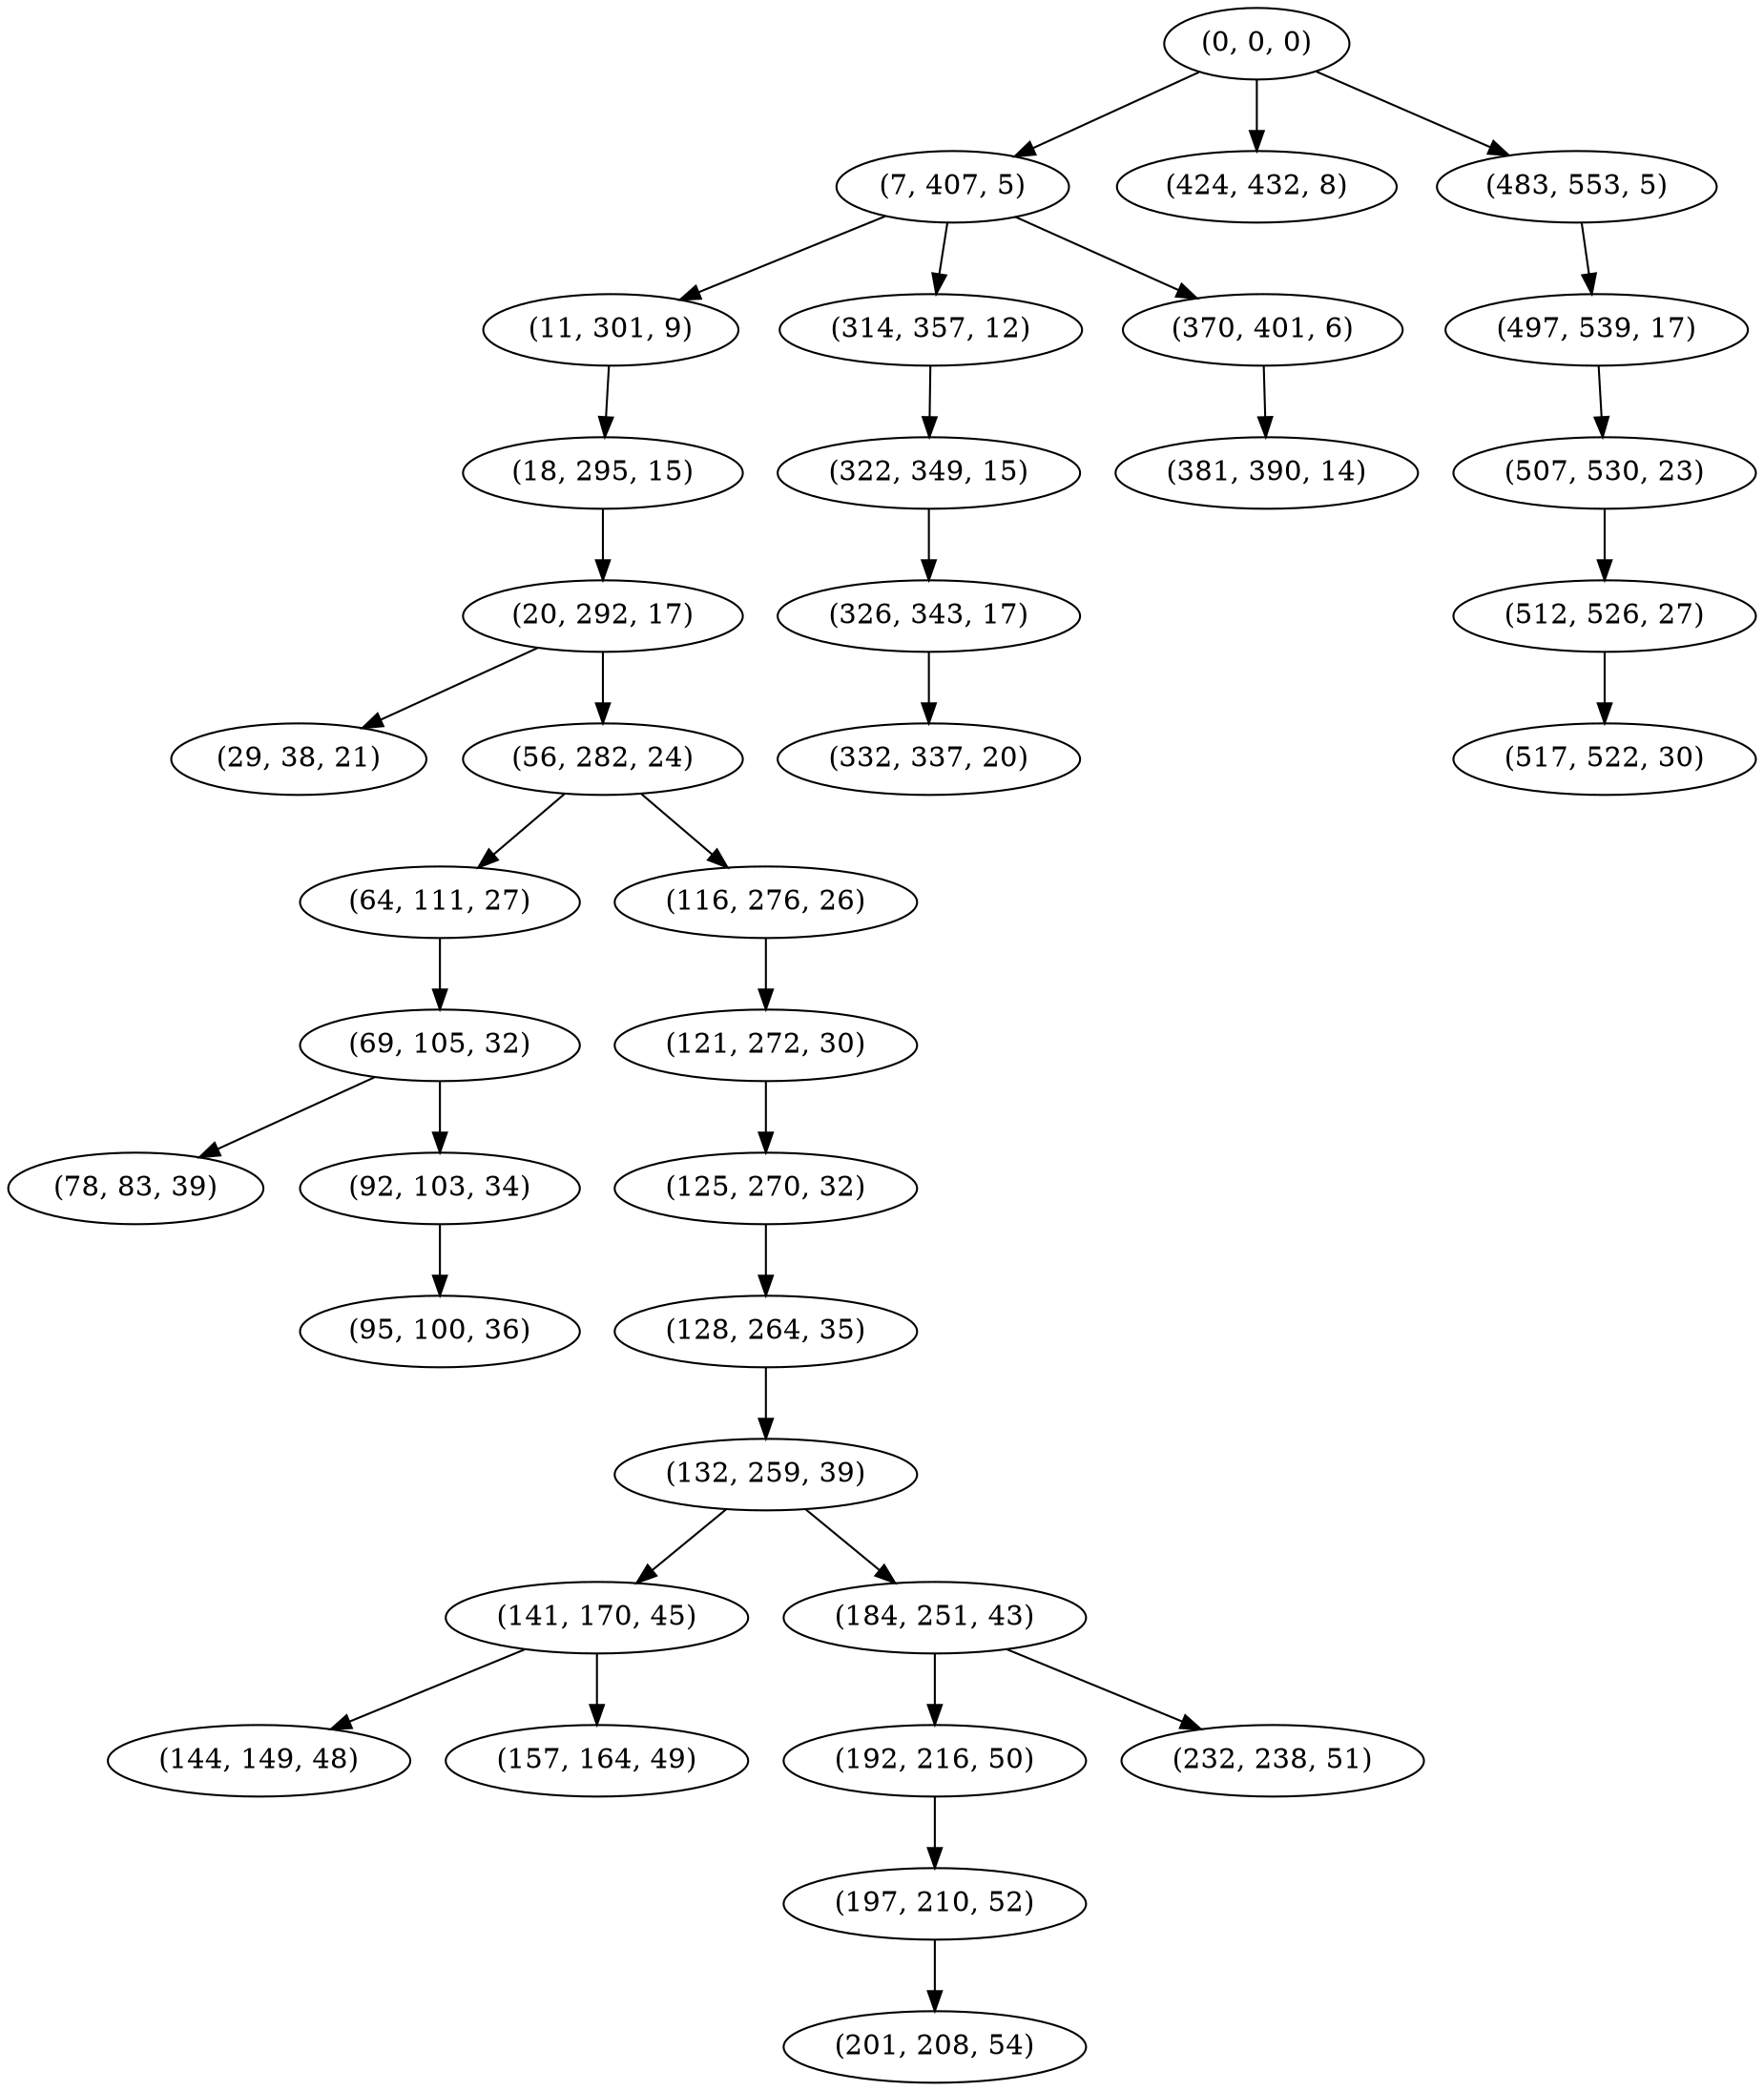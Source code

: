 digraph tree {
    "(0, 0, 0)";
    "(7, 407, 5)";
    "(11, 301, 9)";
    "(18, 295, 15)";
    "(20, 292, 17)";
    "(29, 38, 21)";
    "(56, 282, 24)";
    "(64, 111, 27)";
    "(69, 105, 32)";
    "(78, 83, 39)";
    "(92, 103, 34)";
    "(95, 100, 36)";
    "(116, 276, 26)";
    "(121, 272, 30)";
    "(125, 270, 32)";
    "(128, 264, 35)";
    "(132, 259, 39)";
    "(141, 170, 45)";
    "(144, 149, 48)";
    "(157, 164, 49)";
    "(184, 251, 43)";
    "(192, 216, 50)";
    "(197, 210, 52)";
    "(201, 208, 54)";
    "(232, 238, 51)";
    "(314, 357, 12)";
    "(322, 349, 15)";
    "(326, 343, 17)";
    "(332, 337, 20)";
    "(370, 401, 6)";
    "(381, 390, 14)";
    "(424, 432, 8)";
    "(483, 553, 5)";
    "(497, 539, 17)";
    "(507, 530, 23)";
    "(512, 526, 27)";
    "(517, 522, 30)";
    "(0, 0, 0)" -> "(7, 407, 5)";
    "(0, 0, 0)" -> "(424, 432, 8)";
    "(0, 0, 0)" -> "(483, 553, 5)";
    "(7, 407, 5)" -> "(11, 301, 9)";
    "(7, 407, 5)" -> "(314, 357, 12)";
    "(7, 407, 5)" -> "(370, 401, 6)";
    "(11, 301, 9)" -> "(18, 295, 15)";
    "(18, 295, 15)" -> "(20, 292, 17)";
    "(20, 292, 17)" -> "(29, 38, 21)";
    "(20, 292, 17)" -> "(56, 282, 24)";
    "(56, 282, 24)" -> "(64, 111, 27)";
    "(56, 282, 24)" -> "(116, 276, 26)";
    "(64, 111, 27)" -> "(69, 105, 32)";
    "(69, 105, 32)" -> "(78, 83, 39)";
    "(69, 105, 32)" -> "(92, 103, 34)";
    "(92, 103, 34)" -> "(95, 100, 36)";
    "(116, 276, 26)" -> "(121, 272, 30)";
    "(121, 272, 30)" -> "(125, 270, 32)";
    "(125, 270, 32)" -> "(128, 264, 35)";
    "(128, 264, 35)" -> "(132, 259, 39)";
    "(132, 259, 39)" -> "(141, 170, 45)";
    "(132, 259, 39)" -> "(184, 251, 43)";
    "(141, 170, 45)" -> "(144, 149, 48)";
    "(141, 170, 45)" -> "(157, 164, 49)";
    "(184, 251, 43)" -> "(192, 216, 50)";
    "(184, 251, 43)" -> "(232, 238, 51)";
    "(192, 216, 50)" -> "(197, 210, 52)";
    "(197, 210, 52)" -> "(201, 208, 54)";
    "(314, 357, 12)" -> "(322, 349, 15)";
    "(322, 349, 15)" -> "(326, 343, 17)";
    "(326, 343, 17)" -> "(332, 337, 20)";
    "(370, 401, 6)" -> "(381, 390, 14)";
    "(483, 553, 5)" -> "(497, 539, 17)";
    "(497, 539, 17)" -> "(507, 530, 23)";
    "(507, 530, 23)" -> "(512, 526, 27)";
    "(512, 526, 27)" -> "(517, 522, 30)";
}
